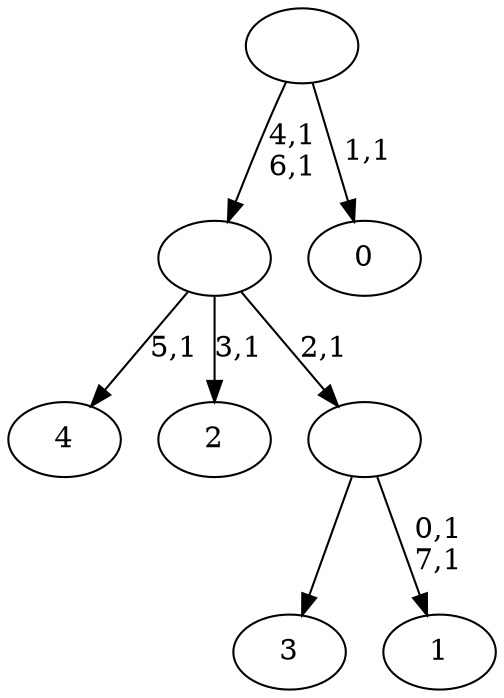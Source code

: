 digraph T {
	13 [label="4"]
	11 [label="3"]
	10 [label="2"]
	8 [label="1"]
	5 [label=""]
	4 [label=""]
	2 [label="0"]
	0 [label=""]
	5 -> 8 [label="0,1\n7,1"]
	5 -> 11 [label=""]
	4 -> 10 [label="3,1"]
	4 -> 13 [label="5,1"]
	4 -> 5 [label="2,1"]
	0 -> 2 [label="1,1"]
	0 -> 4 [label="4,1\n6,1"]
}
